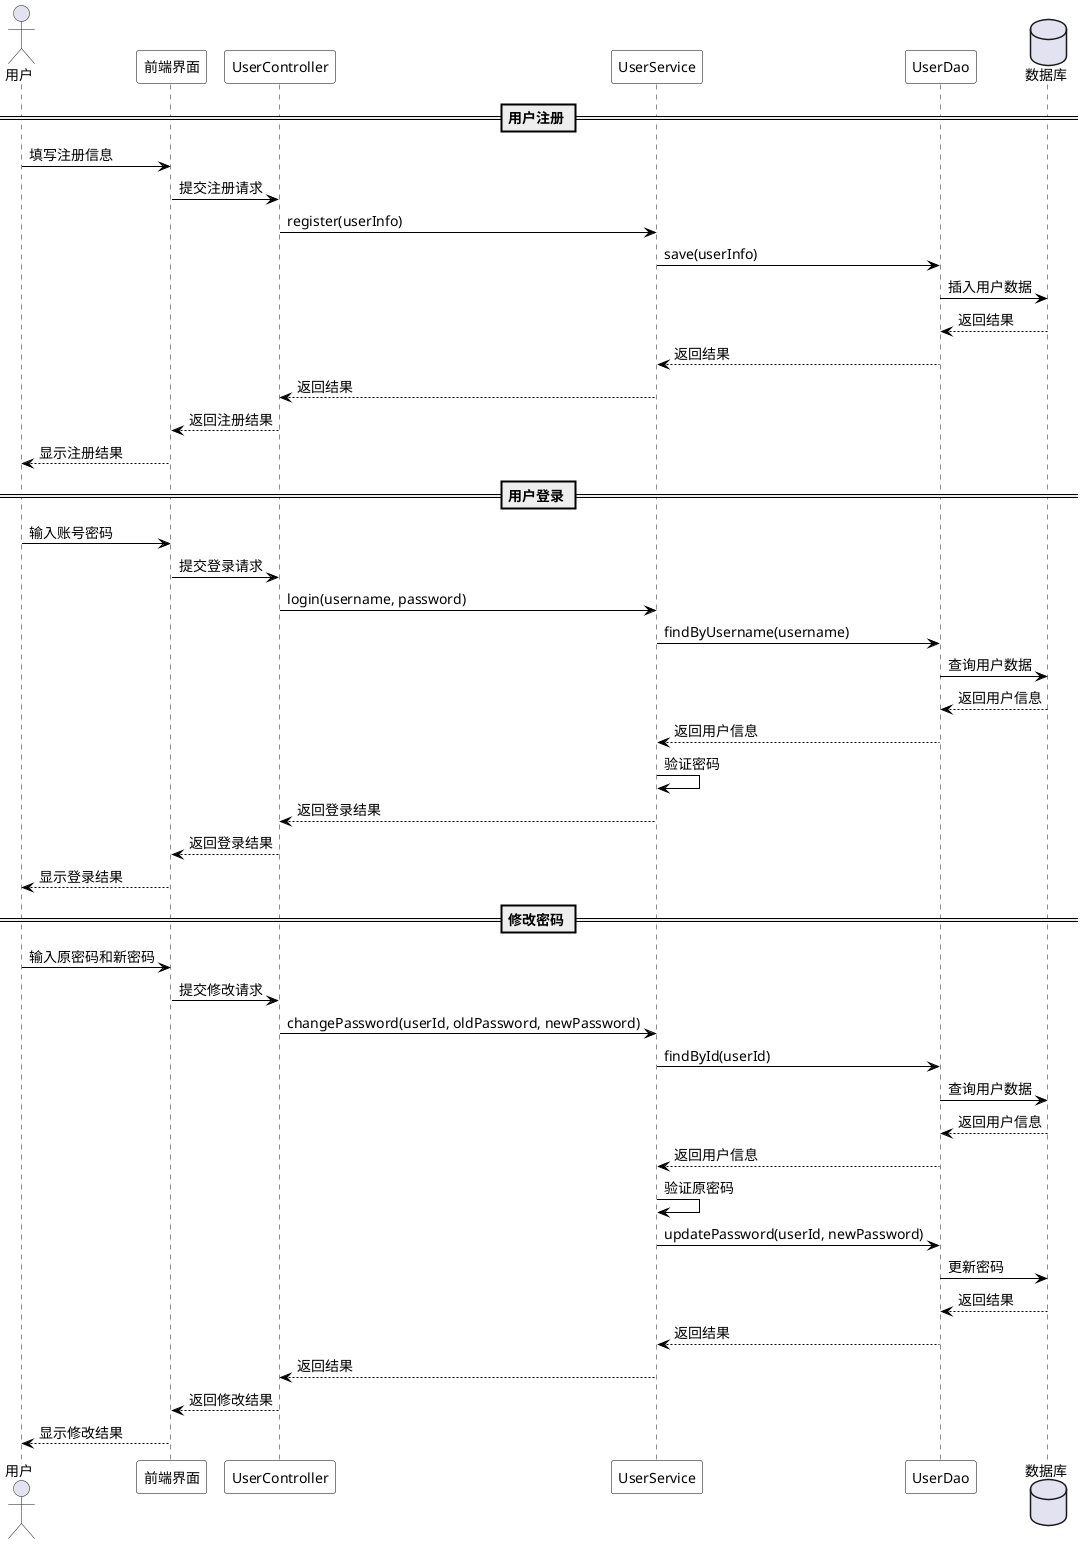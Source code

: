@startuml 用户管理时序图

' 设置样式
skinparam backgroundColor white
skinparam handwritten false
skinparam defaultFontName Microsoft YaHei
skinparam defaultFontSize 14
skinparam sequence {
    ArrowColor black
    ParticipantBorderColor black
    ParticipantBackgroundColor white
}

' 定义参与者
actor 用户 as user
participant "前端界面" as front
participant "UserController" as controller
participant "UserService" as service
participant "UserDao" as dao
database "数据库" as db

' 用户注册流程
== 用户注册 ==
user -> front: 填写注册信息
front -> controller: 提交注册请求
controller -> service: register(userInfo)
service -> dao: save(userInfo)
dao -> db: 插入用户数据
db --> dao: 返回结果
dao --> service: 返回结果
service --> controller: 返回结果
controller --> front: 返回注册结果
front --> user: 显示注册结果

' 用户登录流程
== 用户登录 ==
user -> front: 输入账号密码
front -> controller: 提交登录请求
controller -> service: login(username, password)
service -> dao: findByUsername(username)
dao -> db: 查询用户数据
db --> dao: 返回用户信息
dao --> service: 返回用户信息
service -> service: 验证密码
service --> controller: 返回登录结果
controller --> front: 返回登录结果
front --> user: 显示登录结果

' 修改密码流程
== 修改密码 ==
user -> front: 输入原密码和新密码
front -> controller: 提交修改请求
controller -> service: changePassword(userId, oldPassword, newPassword)
service -> dao: findById(userId)
dao -> db: 查询用户数据
db --> dao: 返回用户信息
dao --> service: 返回用户信息
service -> service: 验证原密码
service -> dao: updatePassword(userId, newPassword)
dao -> db: 更新密码
db --> dao: 返回结果
dao --> service: 返回结果
service --> controller: 返回结果
controller --> front: 返回修改结果
front --> user: 显示修改结果

@enduml 